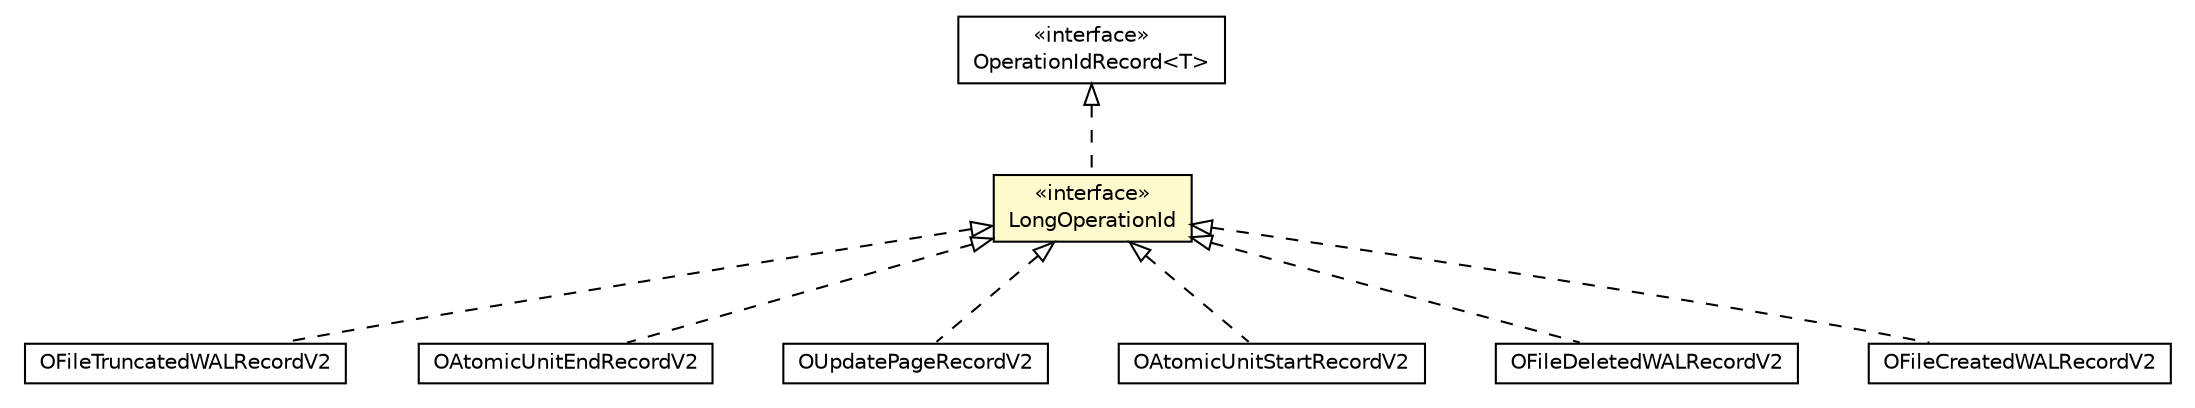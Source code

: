 #!/usr/local/bin/dot
#
# Class diagram 
# Generated by UMLGraph version R5_6-24-gf6e263 (http://www.umlgraph.org/)
#

digraph G {
	edge [fontname="Helvetica",fontsize=10,labelfontname="Helvetica",labelfontsize=10];
	node [fontname="Helvetica",fontsize=10,shape=plaintext];
	nodesep=0.25;
	ranksep=0.5;
	// com.orientechnologies.orient.core.storage.impl.local.paginated.wal.LongOperationId
	c1105504 [label=<<table title="com.orientechnologies.orient.core.storage.impl.local.paginated.wal.LongOperationId" border="0" cellborder="1" cellspacing="0" cellpadding="2" port="p" bgcolor="lemonChiffon" href="./LongOperationId.html">
		<tr><td><table border="0" cellspacing="0" cellpadding="1">
<tr><td align="center" balign="center"> &#171;interface&#187; </td></tr>
<tr><td align="center" balign="center"> LongOperationId </td></tr>
		</table></td></tr>
		</table>>, URL="./LongOperationId.html", fontname="Helvetica", fontcolor="black", fontsize=10.0];
	// com.orientechnologies.orient.core.storage.impl.local.paginated.wal.OFileTruncatedWALRecordV2
	c1105516 [label=<<table title="com.orientechnologies.orient.core.storage.impl.local.paginated.wal.OFileTruncatedWALRecordV2" border="0" cellborder="1" cellspacing="0" cellpadding="2" port="p" href="./OFileTruncatedWALRecordV2.html">
		<tr><td><table border="0" cellspacing="0" cellpadding="1">
<tr><td align="center" balign="center"> OFileTruncatedWALRecordV2 </td></tr>
		</table></td></tr>
		</table>>, URL="./OFileTruncatedWALRecordV2.html", fontname="Helvetica", fontcolor="black", fontsize=10.0];
	// com.orientechnologies.orient.core.storage.impl.local.paginated.wal.OAtomicUnitEndRecordV2
	c1105517 [label=<<table title="com.orientechnologies.orient.core.storage.impl.local.paginated.wal.OAtomicUnitEndRecordV2" border="0" cellborder="1" cellspacing="0" cellpadding="2" port="p" href="./OAtomicUnitEndRecordV2.html">
		<tr><td><table border="0" cellspacing="0" cellpadding="1">
<tr><td align="center" balign="center"> OAtomicUnitEndRecordV2 </td></tr>
		</table></td></tr>
		</table>>, URL="./OAtomicUnitEndRecordV2.html", fontname="Helvetica", fontcolor="black", fontsize=10.0];
	// com.orientechnologies.orient.core.storage.impl.local.paginated.wal.OUpdatePageRecordV2
	c1105519 [label=<<table title="com.orientechnologies.orient.core.storage.impl.local.paginated.wal.OUpdatePageRecordV2" border="0" cellborder="1" cellspacing="0" cellpadding="2" port="p" href="./OUpdatePageRecordV2.html">
		<tr><td><table border="0" cellspacing="0" cellpadding="1">
<tr><td align="center" balign="center"> OUpdatePageRecordV2 </td></tr>
		</table></td></tr>
		</table>>, URL="./OUpdatePageRecordV2.html", fontname="Helvetica", fontcolor="black", fontsize=10.0];
	// com.orientechnologies.orient.core.storage.impl.local.paginated.wal.OperationIdRecord<T>
	c1105531 [label=<<table title="com.orientechnologies.orient.core.storage.impl.local.paginated.wal.OperationIdRecord" border="0" cellborder="1" cellspacing="0" cellpadding="2" port="p" href="./OperationIdRecord.html">
		<tr><td><table border="0" cellspacing="0" cellpadding="1">
<tr><td align="center" balign="center"> &#171;interface&#187; </td></tr>
<tr><td align="center" balign="center"> OperationIdRecord&lt;T&gt; </td></tr>
		</table></td></tr>
		</table>>, URL="./OperationIdRecord.html", fontname="Helvetica", fontcolor="black", fontsize=10.0];
	// com.orientechnologies.orient.core.storage.impl.local.paginated.wal.OAtomicUnitStartRecordV2
	c1105533 [label=<<table title="com.orientechnologies.orient.core.storage.impl.local.paginated.wal.OAtomicUnitStartRecordV2" border="0" cellborder="1" cellspacing="0" cellpadding="2" port="p" href="./OAtomicUnitStartRecordV2.html">
		<tr><td><table border="0" cellspacing="0" cellpadding="1">
<tr><td align="center" balign="center"> OAtomicUnitStartRecordV2 </td></tr>
		</table></td></tr>
		</table>>, URL="./OAtomicUnitStartRecordV2.html", fontname="Helvetica", fontcolor="black", fontsize=10.0];
	// com.orientechnologies.orient.core.storage.impl.local.paginated.wal.OFileDeletedWALRecordV2
	c1105541 [label=<<table title="com.orientechnologies.orient.core.storage.impl.local.paginated.wal.OFileDeletedWALRecordV2" border="0" cellborder="1" cellspacing="0" cellpadding="2" port="p" href="./OFileDeletedWALRecordV2.html">
		<tr><td><table border="0" cellspacing="0" cellpadding="1">
<tr><td align="center" balign="center"> OFileDeletedWALRecordV2 </td></tr>
		</table></td></tr>
		</table>>, URL="./OFileDeletedWALRecordV2.html", fontname="Helvetica", fontcolor="black", fontsize=10.0];
	// com.orientechnologies.orient.core.storage.impl.local.paginated.wal.OFileCreatedWALRecordV2
	c1105548 [label=<<table title="com.orientechnologies.orient.core.storage.impl.local.paginated.wal.OFileCreatedWALRecordV2" border="0" cellborder="1" cellspacing="0" cellpadding="2" port="p" href="./OFileCreatedWALRecordV2.html">
		<tr><td><table border="0" cellspacing="0" cellpadding="1">
<tr><td align="center" balign="center"> OFileCreatedWALRecordV2 </td></tr>
		</table></td></tr>
		</table>>, URL="./OFileCreatedWALRecordV2.html", fontname="Helvetica", fontcolor="black", fontsize=10.0];
	//com.orientechnologies.orient.core.storage.impl.local.paginated.wal.LongOperationId implements com.orientechnologies.orient.core.storage.impl.local.paginated.wal.OperationIdRecord<T>
	c1105531:p -> c1105504:p [dir=back,arrowtail=empty,style=dashed];
	//com.orientechnologies.orient.core.storage.impl.local.paginated.wal.OFileTruncatedWALRecordV2 implements com.orientechnologies.orient.core.storage.impl.local.paginated.wal.LongOperationId
	c1105504:p -> c1105516:p [dir=back,arrowtail=empty,style=dashed];
	//com.orientechnologies.orient.core.storage.impl.local.paginated.wal.OAtomicUnitEndRecordV2 implements com.orientechnologies.orient.core.storage.impl.local.paginated.wal.LongOperationId
	c1105504:p -> c1105517:p [dir=back,arrowtail=empty,style=dashed];
	//com.orientechnologies.orient.core.storage.impl.local.paginated.wal.OUpdatePageRecordV2 implements com.orientechnologies.orient.core.storage.impl.local.paginated.wal.LongOperationId
	c1105504:p -> c1105519:p [dir=back,arrowtail=empty,style=dashed];
	//com.orientechnologies.orient.core.storage.impl.local.paginated.wal.OAtomicUnitStartRecordV2 implements com.orientechnologies.orient.core.storage.impl.local.paginated.wal.LongOperationId
	c1105504:p -> c1105533:p [dir=back,arrowtail=empty,style=dashed];
	//com.orientechnologies.orient.core.storage.impl.local.paginated.wal.OFileDeletedWALRecordV2 implements com.orientechnologies.orient.core.storage.impl.local.paginated.wal.LongOperationId
	c1105504:p -> c1105541:p [dir=back,arrowtail=empty,style=dashed];
	//com.orientechnologies.orient.core.storage.impl.local.paginated.wal.OFileCreatedWALRecordV2 implements com.orientechnologies.orient.core.storage.impl.local.paginated.wal.LongOperationId
	c1105504:p -> c1105548:p [dir=back,arrowtail=empty,style=dashed];
}

